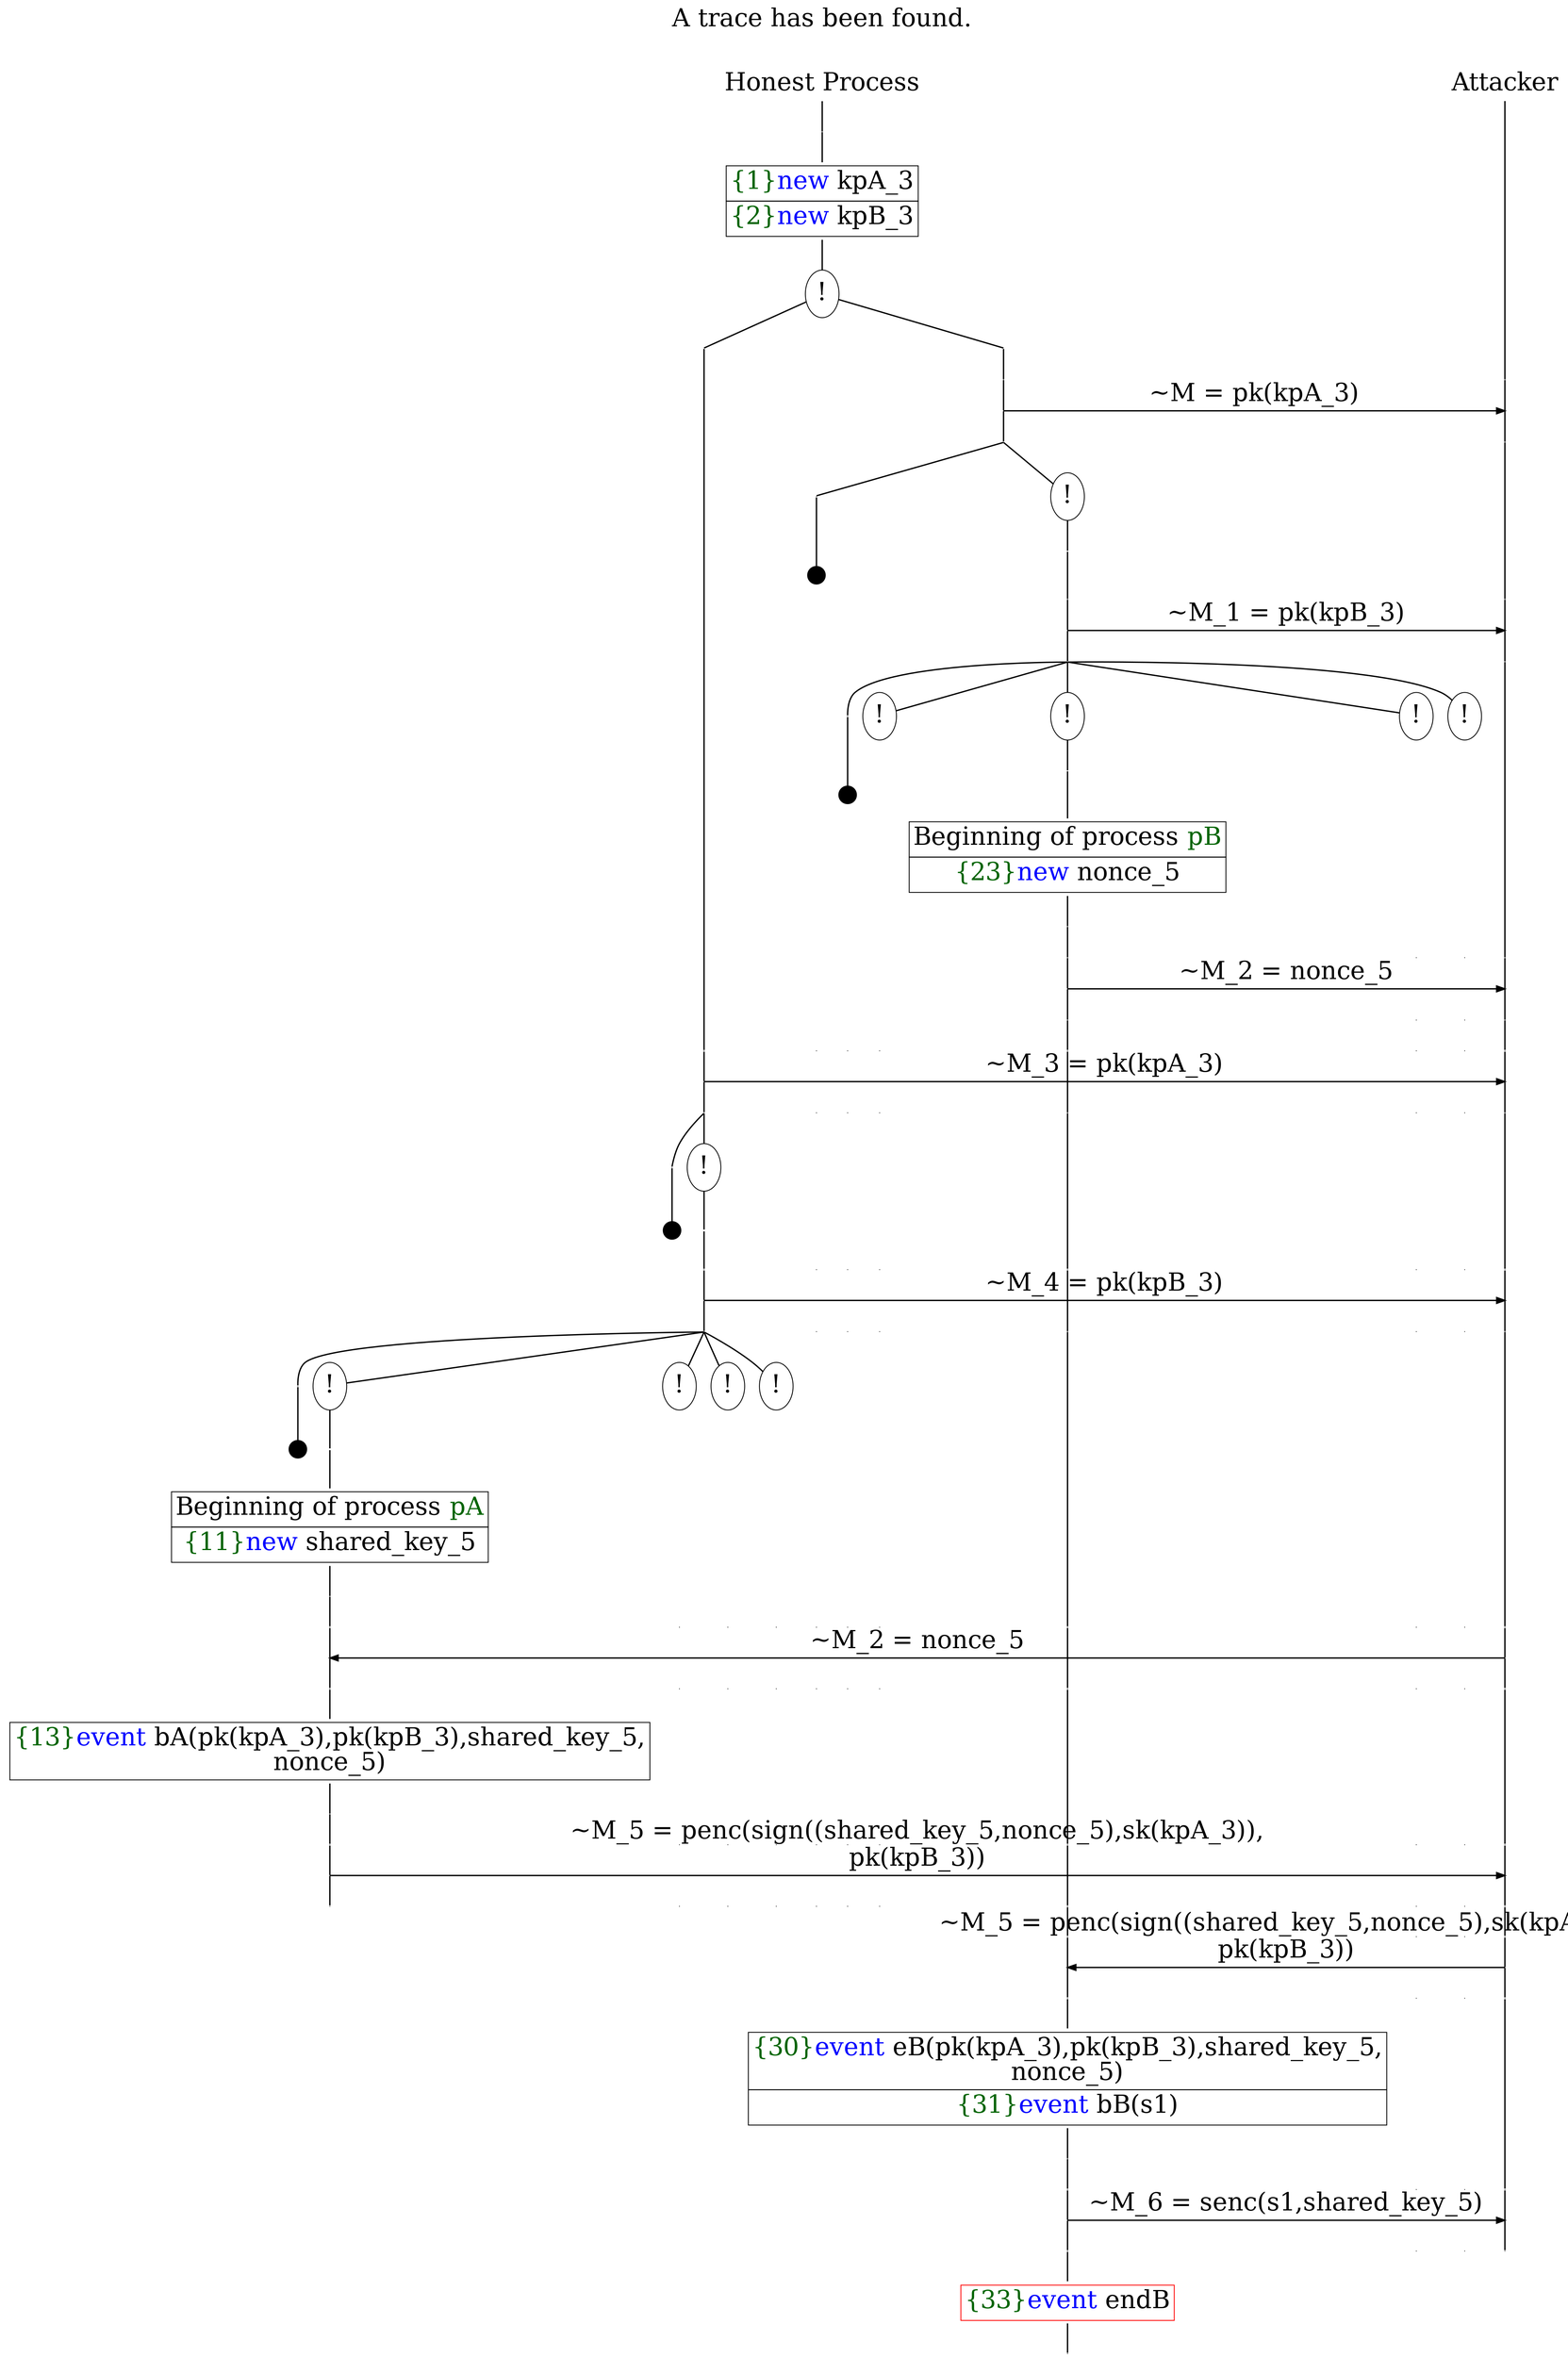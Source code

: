 digraph {
graph [ordering = out]
edge [arrowhead = none, penwidth = 1.6, fontsize = 30]
node [shape = point, width = 0, height = 0, fontsize = 30]
Trace [label = <A trace has been found.<br/>
>, shape = plaintext]
P0__0 [label = "Honest Process", shape = plaintext]
P__0 [label = "Attacker", shape = plaintext]
Trace -> P0__0 [label = "", style = invisible, weight = 100]{rank = same; P0__0 P__0}
P0__0 -> P0__1 [label = <>, weight = 100]
P0__1 -> P0__2 [label = <>, weight = 100]
P0__2 [shape = plaintext, label = <<TABLE BORDER="0" CELLBORDER="1" CELLSPACING="0" CELLPADDING="4"> <TR><TD><FONT COLOR="darkgreen">{1}</FONT><FONT COLOR="blue">new </FONT>kpA_3</TD></TR><TR><TD><FONT COLOR="darkgreen">{2}</FONT><FONT COLOR="blue">new </FONT>kpB_3</TD></TR></TABLE>>]
P0__2 -> P0__3 [label = <>, weight = 100]
P0__3 [label = "!", shape = ellipse]
{rank = same; P0_1__3 P0_0__3}
P0_1__3 [label = "", fixedsize = false, width = 0, height = 0, shape = none]
P0__3 -> P0_1__3 [label = <>]
P0_0__3 [label = "", fixedsize = false, width = 0, height = 0, shape = none]
P0__3 -> P0_0__3 [label = <>]
P0_0__3 -> P0_0__4 [label = <>, weight = 100]
P__0 -> P__1 [label = <>, weight = 100]
{rank = same; P__1 P0_0__4}
P0_0__4 -> P0_0__5 [label = <>, weight = 100]
P__1 -> P__2 [label = <>, weight = 100]
{rank = same; P__2 P0_0__5}
P0_0__5 -> P__2 [label = <~M = pk(kpA_3)>, arrowhead = normal]
P0_0__5 -> P0_0__6 [label = <>, weight = 100]
P__2 -> P__3 [label = <>, weight = 100]
{rank = same; P__3 P0_0__6}
/*RPar */
P0_0__6 -> P0_0_1__6 [label = <>]
P0_0__6 -> P0_0_0__6 [label = <>]
P0_0__6 [label = "", fixedsize = false, width = 0, height = 0, shape = none]
{rank = same; P0_0_0__6 P0_0_1__6}
P0_0_0__6 [label = "!", shape = ellipse]
P0_0_0_0__6 [label = "", fixedsize = false, width = 0, height = 0, shape = none]
P0_0_0__6 -> P0_0_0_0__6 [label = <>, weight = 100]
P0_0_0_0__6 -> P0_0_0_0__7 [label = <>, weight = 100]
P__3 -> P__4 [label = <>, weight = 100]
{rank = same; P__4 P0_0_0_0__7}
P0_0_0_0__7 -> P0_0_0_0__8 [label = <>, weight = 100]
P__4 -> P__5 [label = <>, weight = 100]
{rank = same; P__5 P0_0_0_0__8}
P0_0_0_0__8 -> P__5 [label = <~M_1 = pk(kpB_3)>, arrowhead = normal]
P0_0_0_0__8 -> P0_0_0_0__9 [label = <>, weight = 100]
P__5 -> P__6 [label = <>, weight = 100]
{rank = same; P__6 P0_0_0_0__9}
/*RPar */
P0_0_0_0__9 -> P0_0_0_0_4__9 [label = <>]
P0_0_0_0__9 -> P0_0_0_0_3__9 [label = <>]
P0_0_0_0__9 -> P0_0_0_0_2__9 [label = <>]
P0_0_0_0__9 -> P0_0_0_0_1__9 [label = <>]
P0_0_0_0__9 -> P0_0_0_0_0__9 [label = <>]
P0_0_0_0__9 [label = "", fixedsize = false, width = 0, height = 0, shape = none]
{rank = same; P0_0_0_0_0__9 P0_0_0_0_1__9 P0_0_0_0_2__9 P0_0_0_0_3__9 P0_0_0_0_4__9}
P0_0_0_0_0__9 [label = "!", shape = ellipse]
P0_0_0_0_1__9 [label = "!", shape = ellipse]
P0_0_0_0_2__9 [label = "!", shape = ellipse]
P0_0_0_0_2_0__9 [label = "", fixedsize = false, width = 0, height = 0, shape = none]
P0_0_0_0_2__9 -> P0_0_0_0_2_0__9 [label = <>, weight = 100]
P0_0_0_0_2_0__9 -> P0_0_0_0_2_0__10 [label = <>, weight = 100]
P0_0_0_0_2_0__10 [shape = plaintext, label = <<TABLE BORDER="0" CELLBORDER="1" CELLSPACING="0" CELLPADDING="4"> <TR><TD>Beginning of process <FONT COLOR="darkgreen">pB</FONT></TD></TR><TR><TD><FONT COLOR="darkgreen">{23}</FONT><FONT COLOR="blue">new </FONT>nonce_5</TD></TR></TABLE>>]
P0_0_0_0_2_0__10 -> P0_0_0_0_2_0__11 [label = <>, weight = 100]
P0_0_0_0_2_0__11 -> P0_0_0_0_2_0__12 [label = <>, weight = 100]
P0_0_0_0_1__10 [label = "", style = invisible]
P0_0_0_0_1__9 -> P0_0_0_0_1__10 [label = <>, weight = 100, style = invisible]
P0_0_0_0_0__10 [label = "", style = invisible]
P0_0_0_0_0__9 -> P0_0_0_0_0__10 [label = <>, weight = 100, style = invisible]
P__6 -> P__7 [label = <>, weight = 100]
{rank = same; P__7 P0_0_0_0_0__10 P0_0_0_0_1__10 P0_0_0_0_2_0__12}
P0_0_0_0_2_0__12 -> P0_0_0_0_2_0__13 [label = <>, weight = 100]
P__7 -> P__8 [label = <>, weight = 100]
{rank = same; P__8 P0_0_0_0_2_0__13}
P0_0_0_0_2_0__13 -> P__8 [label = <~M_2 = nonce_5>, arrowhead = normal]
P0_0_0_0_2_0__13 -> P0_0_0_0_2_0__14 [label = <>, weight = 100]
P0_0_0_0_1__11 [label = "", style = invisible]
P0_0_0_0_1__10 -> P0_0_0_0_1__11 [label = <>, weight = 100, style = invisible]
P0_0_0_0_0__11 [label = "", style = invisible]
P0_0_0_0_0__10 -> P0_0_0_0_0__11 [label = <>, weight = 100, style = invisible]
P__8 -> P__9 [label = <>, weight = 100]
{rank = same; P__9 P0_0_0_0_0__11 P0_0_0_0_1__11 P0_0_0_0_2_0__14}
P0_0_0_0_3__9 [label = "!", shape = ellipse]
P0_0_0_0_4__10 [label = "", width = 0.3, height = 0.3]
P0_0_0_0_4__9 -> P0_0_0_0_4__10 [label = <>, weight = 100]
P0_0_1__7 [label = "", width = 0.3, height = 0.3]
P0_0_1__6 -> P0_0_1__7 [label = <>, weight = 100]
P0_1__3 -> P0_1__4 [label = <>, weight = 100]
P0_0_1__8 [label = "", style = invisible]
P0_0_1__7 -> P0_0_1__8 [label = <>, weight = 100, style = invisible]
P0_0_0_0_4__11 [label = "", style = invisible]
P0_0_0_0_4__10 -> P0_0_0_0_4__11 [label = <>, weight = 100, style = invisible]
P0_0_0_0_3__10 [label = "", style = invisible]
P0_0_0_0_3__9 -> P0_0_0_0_3__10 [label = <>, weight = 100, style = invisible]
P0_0_0_0_2_0__14 -> P0_0_0_0_2_0__15 [label = <>, weight = 100]
P0_0_0_0_1__12 [label = "", style = invisible]
P0_0_0_0_1__11 -> P0_0_0_0_1__12 [label = <>, weight = 100, style = invisible]
P0_0_0_0_0__12 [label = "", style = invisible]
P0_0_0_0_0__11 -> P0_0_0_0_0__12 [label = <>, weight = 100, style = invisible]
P__9 -> P__10 [label = <>, weight = 100]
{rank = same; P__10 P0_0_0_0_0__12 P0_0_0_0_1__12 P0_0_0_0_2_0__15 P0_0_0_0_3__10 P0_0_0_0_4__11 P0_0_1__8 P0_1__4}
P0_1__4 -> P0_1__5 [label = <>, weight = 100]
P__10 -> P__11 [label = <>, weight = 100]
{rank = same; P__11 P0_1__5}
P0_1__5 -> P__11 [label = <~M_3 = pk(kpA_3)>, arrowhead = normal]
P0_1__5 -> P0_1__6 [label = <>, weight = 100]
P0_0_1__9 [label = "", style = invisible]
P0_0_1__8 -> P0_0_1__9 [label = <>, weight = 100, style = invisible]
P0_0_0_0_4__12 [label = "", style = invisible]
P0_0_0_0_4__11 -> P0_0_0_0_4__12 [label = <>, weight = 100, style = invisible]
P0_0_0_0_3__11 [label = "", style = invisible]
P0_0_0_0_3__10 -> P0_0_0_0_3__11 [label = <>, weight = 100, style = invisible]
P0_0_0_0_2_0__15 -> P0_0_0_0_2_0__16 [label = <>, weight = 100]
P0_0_0_0_1__13 [label = "", style = invisible]
P0_0_0_0_1__12 -> P0_0_0_0_1__13 [label = <>, weight = 100, style = invisible]
P0_0_0_0_0__13 [label = "", style = invisible]
P0_0_0_0_0__12 -> P0_0_0_0_0__13 [label = <>, weight = 100, style = invisible]
P__11 -> P__12 [label = <>, weight = 100]
{rank = same; P__12 P0_0_0_0_0__13 P0_0_0_0_1__13 P0_0_0_0_2_0__16 P0_0_0_0_3__11 P0_0_0_0_4__12 P0_0_1__9 P0_1__6}
/*RPar */
P0_1__6 -> P0_1_1__6 [label = <>]
P0_1__6 -> P0_1_0__6 [label = <>]
P0_1__6 [label = "", fixedsize = false, width = 0, height = 0, shape = none]
{rank = same; P0_1_0__6 P0_1_1__6}
P0_1_0__6 [label = "!", shape = ellipse]
P0_1_0_0__6 [label = "", fixedsize = false, width = 0, height = 0, shape = none]
P0_1_0__6 -> P0_1_0_0__6 [label = <>, weight = 100]
P0_1_0_0__6 -> P0_1_0_0__7 [label = <>, weight = 100]
P0_0_1__10 [label = "", style = invisible]
P0_0_1__9 -> P0_0_1__10 [label = <>, weight = 100, style = invisible]
P0_0_0_0_4__13 [label = "", style = invisible]
P0_0_0_0_4__12 -> P0_0_0_0_4__13 [label = <>, weight = 100, style = invisible]
P0_0_0_0_3__12 [label = "", style = invisible]
P0_0_0_0_3__11 -> P0_0_0_0_3__12 [label = <>, weight = 100, style = invisible]
P0_0_0_0_2_0__16 -> P0_0_0_0_2_0__17 [label = <>, weight = 100]
P0_0_0_0_1__14 [label = "", style = invisible]
P0_0_0_0_1__13 -> P0_0_0_0_1__14 [label = <>, weight = 100, style = invisible]
P0_0_0_0_0__14 [label = "", style = invisible]
P0_0_0_0_0__13 -> P0_0_0_0_0__14 [label = <>, weight = 100, style = invisible]
P__12 -> P__13 [label = <>, weight = 100]
{rank = same; P__13 P0_0_0_0_0__14 P0_0_0_0_1__14 P0_0_0_0_2_0__17 P0_0_0_0_3__12 P0_0_0_0_4__13 P0_0_1__10 P0_1_0_0__7}
P0_1_0_0__7 -> P0_1_0_0__8 [label = <>, weight = 100]
P__13 -> P__14 [label = <>, weight = 100]
{rank = same; P__14 P0_1_0_0__8}
P0_1_0_0__8 -> P__14 [label = <~M_4 = pk(kpB_3)>, arrowhead = normal]
P0_1_0_0__8 -> P0_1_0_0__9 [label = <>, weight = 100]
P0_0_1__11 [label = "", style = invisible]
P0_0_1__10 -> P0_0_1__11 [label = <>, weight = 100, style = invisible]
P0_0_0_0_4__14 [label = "", style = invisible]
P0_0_0_0_4__13 -> P0_0_0_0_4__14 [label = <>, weight = 100, style = invisible]
P0_0_0_0_3__13 [label = "", style = invisible]
P0_0_0_0_3__12 -> P0_0_0_0_3__13 [label = <>, weight = 100, style = invisible]
P0_0_0_0_2_0__17 -> P0_0_0_0_2_0__18 [label = <>, weight = 100]
P0_0_0_0_1__15 [label = "", style = invisible]
P0_0_0_0_1__14 -> P0_0_0_0_1__15 [label = <>, weight = 100, style = invisible]
P0_0_0_0_0__15 [label = "", style = invisible]
P0_0_0_0_0__14 -> P0_0_0_0_0__15 [label = <>, weight = 100, style = invisible]
P__14 -> P__15 [label = <>, weight = 100]
{rank = same; P__15 P0_0_0_0_0__15 P0_0_0_0_1__15 P0_0_0_0_2_0__18 P0_0_0_0_3__13 P0_0_0_0_4__14 P0_0_1__11 P0_1_0_0__9}
/*RPar */
P0_1_0_0__9 -> P0_1_0_0_4__9 [label = <>]
P0_1_0_0__9 -> P0_1_0_0_3__9 [label = <>]
P0_1_0_0__9 -> P0_1_0_0_2__9 [label = <>]
P0_1_0_0__9 -> P0_1_0_0_1__9 [label = <>]
P0_1_0_0__9 -> P0_1_0_0_0__9 [label = <>]
P0_1_0_0__9 [label = "", fixedsize = false, width = 0, height = 0, shape = none]
{rank = same; P0_1_0_0_0__9 P0_1_0_0_1__9 P0_1_0_0_2__9 P0_1_0_0_3__9 P0_1_0_0_4__9}
P0_1_0_0_0__9 [label = "!", shape = ellipse]
P0_1_0_0_1__9 [label = "!", shape = ellipse]
P0_1_0_0_2__9 [label = "!", shape = ellipse]
P0_1_0_0_3__9 [label = "!", shape = ellipse]
P0_1_0_0_3_0__9 [label = "", fixedsize = false, width = 0, height = 0, shape = none]
P0_1_0_0_3__9 -> P0_1_0_0_3_0__9 [label = <>, weight = 100]
P0_1_0_0_3_0__9 -> P0_1_0_0_3_0__10 [label = <>, weight = 100]
P0_1_0_0_3_0__10 [shape = plaintext, label = <<TABLE BORDER="0" CELLBORDER="1" CELLSPACING="0" CELLPADDING="4"> <TR><TD>Beginning of process <FONT COLOR="darkgreen">pA</FONT></TD></TR><TR><TD><FONT COLOR="darkgreen">{11}</FONT><FONT COLOR="blue">new </FONT>shared_key_5</TD></TR></TABLE>>]
P0_1_0_0_3_0__10 -> P0_1_0_0_3_0__11 [label = <>, weight = 100]
P0_1_0_0_4__10 [label = "", width = 0.3, height = 0.3]
P0_1_0_0_4__9 -> P0_1_0_0_4__10 [label = <>, weight = 100]
P0_1_1__7 [label = "", width = 0.3, height = 0.3]
P0_1_1__6 -> P0_1_1__7 [label = <>, weight = 100]
P0_1_0_0_3_0__11 -> P0_1_0_0_3_0__12 [label = <>, weight = 100]
P0_1_0_0_2__10 [label = "", style = invisible]
P0_1_0_0_2__9 -> P0_1_0_0_2__10 [label = <>, weight = 100, style = invisible]
P0_1_0_0_1__10 [label = "", style = invisible]
P0_1_0_0_1__9 -> P0_1_0_0_1__10 [label = <>, weight = 100, style = invisible]
P0_1_0_0_0__10 [label = "", style = invisible]
P0_1_0_0_0__9 -> P0_1_0_0_0__10 [label = <>, weight = 100, style = invisible]
P0_0_1__12 [label = "", style = invisible]
P0_0_1__11 -> P0_0_1__12 [label = <>, weight = 100, style = invisible]
P0_0_0_0_4__15 [label = "", style = invisible]
P0_0_0_0_4__14 -> P0_0_0_0_4__15 [label = <>, weight = 100, style = invisible]
P0_0_0_0_3__14 [label = "", style = invisible]
P0_0_0_0_3__13 -> P0_0_0_0_3__14 [label = <>, weight = 100, style = invisible]
P0_0_0_0_2_0__18 -> P0_0_0_0_2_0__19 [label = <>, weight = 100]
P0_0_0_0_1__16 [label = "", style = invisible]
P0_0_0_0_1__15 -> P0_0_0_0_1__16 [label = <>, weight = 100, style = invisible]
P0_0_0_0_0__16 [label = "", style = invisible]
P0_0_0_0_0__15 -> P0_0_0_0_0__16 [label = <>, weight = 100, style = invisible]
P__15 -> P__16 [label = <>, weight = 100]
{rank = same; P__16 P0_0_0_0_0__16 P0_0_0_0_1__16 P0_0_0_0_2_0__19 P0_0_0_0_3__14 P0_0_0_0_4__15 P0_0_1__12 P0_1_0_0_0__10 P0_1_0_0_1__10 P0_1_0_0_2__10 P0_1_0_0_3_0__12}
P0_1_0_0_3_0__12 -> P0_1_0_0_3_0__13 [label = <>, weight = 100]
P__16 -> P__17 [label = <>, weight = 100]
{rank = same; P__17 P0_1_0_0_3_0__13}
P0_1_0_0_3_0__13 -> P__17 [label = <~M_2 = nonce_5>, dir = back, arrowhead = normal]
P0_1_0_0_3_0__13 -> P0_1_0_0_3_0__14 [label = <>, weight = 100]
P0_1_0_0_2__11 [label = "", style = invisible]
P0_1_0_0_2__10 -> P0_1_0_0_2__11 [label = <>, weight = 100, style = invisible]
P0_1_0_0_1__11 [label = "", style = invisible]
P0_1_0_0_1__10 -> P0_1_0_0_1__11 [label = <>, weight = 100, style = invisible]
P0_1_0_0_0__11 [label = "", style = invisible]
P0_1_0_0_0__10 -> P0_1_0_0_0__11 [label = <>, weight = 100, style = invisible]
P0_0_1__13 [label = "", style = invisible]
P0_0_1__12 -> P0_0_1__13 [label = <>, weight = 100, style = invisible]
P0_0_0_0_4__16 [label = "", style = invisible]
P0_0_0_0_4__15 -> P0_0_0_0_4__16 [label = <>, weight = 100, style = invisible]
P0_0_0_0_3__15 [label = "", style = invisible]
P0_0_0_0_3__14 -> P0_0_0_0_3__15 [label = <>, weight = 100, style = invisible]
P0_0_0_0_2_0__19 -> P0_0_0_0_2_0__20 [label = <>, weight = 100]
P0_0_0_0_1__17 [label = "", style = invisible]
P0_0_0_0_1__16 -> P0_0_0_0_1__17 [label = <>, weight = 100, style = invisible]
P0_0_0_0_0__17 [label = "", style = invisible]
P0_0_0_0_0__16 -> P0_0_0_0_0__17 [label = <>, weight = 100, style = invisible]
P__17 -> P__18 [label = <>, weight = 100]
{rank = same; P__18 P0_0_0_0_0__17 P0_0_0_0_1__17 P0_0_0_0_2_0__20 P0_0_0_0_3__15 P0_0_0_0_4__16 P0_0_1__13 P0_1_0_0_0__11 P0_1_0_0_1__11 P0_1_0_0_2__11 P0_1_0_0_3_0__14}
P0_1_0_0_3_0__14 -> P0_1_0_0_3_0__15 [label = <>, weight = 100]
P0_1_0_0_3_0__15 [shape = plaintext, label = <<TABLE BORDER="0" CELLBORDER="1" CELLSPACING="0" CELLPADDING="4"> <TR><TD><FONT COLOR="darkgreen">{13}</FONT><FONT COLOR="blue">event</FONT> bA(pk(kpA_3),pk(kpB_3),shared_key_5,<br/>
nonce_5)</TD></TR></TABLE>>]
P0_1_0_0_3_0__15 -> P0_1_0_0_3_0__16 [label = <>, weight = 100]
P0_1_0_0_3_0__16 -> P0_1_0_0_3_0__17 [label = <>, weight = 100]
P0_1_0_0_2__12 [label = "", style = invisible]
P0_1_0_0_2__11 -> P0_1_0_0_2__12 [label = <>, weight = 100, style = invisible]
P0_1_0_0_1__12 [label = "", style = invisible]
P0_1_0_0_1__11 -> P0_1_0_0_1__12 [label = <>, weight = 100, style = invisible]
P0_1_0_0_0__12 [label = "", style = invisible]
P0_1_0_0_0__11 -> P0_1_0_0_0__12 [label = <>, weight = 100, style = invisible]
P0_0_1__14 [label = "", style = invisible]
P0_0_1__13 -> P0_0_1__14 [label = <>, weight = 100, style = invisible]
P0_0_0_0_4__17 [label = "", style = invisible]
P0_0_0_0_4__16 -> P0_0_0_0_4__17 [label = <>, weight = 100, style = invisible]
P0_0_0_0_3__16 [label = "", style = invisible]
P0_0_0_0_3__15 -> P0_0_0_0_3__16 [label = <>, weight = 100, style = invisible]
P0_0_0_0_2_0__20 -> P0_0_0_0_2_0__21 [label = <>, weight = 100]
P0_0_0_0_1__18 [label = "", style = invisible]
P0_0_0_0_1__17 -> P0_0_0_0_1__18 [label = <>, weight = 100, style = invisible]
P0_0_0_0_0__18 [label = "", style = invisible]
P0_0_0_0_0__17 -> P0_0_0_0_0__18 [label = <>, weight = 100, style = invisible]
P__18 -> P__19 [label = <>, weight = 100]
{rank = same; P__19 P0_0_0_0_0__18 P0_0_0_0_1__18 P0_0_0_0_2_0__21 P0_0_0_0_3__16 P0_0_0_0_4__17 P0_0_1__14 P0_1_0_0_0__12 P0_1_0_0_1__12 P0_1_0_0_2__12 P0_1_0_0_3_0__17}
P0_1_0_0_3_0__17 -> P0_1_0_0_3_0__18 [label = <>, weight = 100]
P__19 -> P__20 [label = <>, weight = 100]
{rank = same; P__20 P0_1_0_0_3_0__18}
P0_1_0_0_3_0__18 -> P__20 [label = <~M_5 = penc(sign((shared_key_5,nonce_5),sk(kpA_3)),<br/>
pk(kpB_3))>, arrowhead = normal]
P0_1_0_0_3_0__18 -> P0_1_0_0_3_0__19 [label = <>, weight = 100]
P0_1_0_0_2__13 [label = "", style = invisible]
P0_1_0_0_2__12 -> P0_1_0_0_2__13 [label = <>, weight = 100, style = invisible]
P0_1_0_0_1__13 [label = "", style = invisible]
P0_1_0_0_1__12 -> P0_1_0_0_1__13 [label = <>, weight = 100, style = invisible]
P0_1_0_0_0__13 [label = "", style = invisible]
P0_1_0_0_0__12 -> P0_1_0_0_0__13 [label = <>, weight = 100, style = invisible]
P0_0_1__15 [label = "", style = invisible]
P0_0_1__14 -> P0_0_1__15 [label = <>, weight = 100, style = invisible]
P0_0_0_0_4__18 [label = "", style = invisible]
P0_0_0_0_4__17 -> P0_0_0_0_4__18 [label = <>, weight = 100, style = invisible]
P0_0_0_0_3__17 [label = "", style = invisible]
P0_0_0_0_3__16 -> P0_0_0_0_3__17 [label = <>, weight = 100, style = invisible]
P0_0_0_0_2_0__21 -> P0_0_0_0_2_0__22 [label = <>, weight = 100]
P0_0_0_0_1__19 [label = "", style = invisible]
P0_0_0_0_1__18 -> P0_0_0_0_1__19 [label = <>, weight = 100, style = invisible]
P0_0_0_0_0__19 [label = "", style = invisible]
P0_0_0_0_0__18 -> P0_0_0_0_0__19 [label = <>, weight = 100, style = invisible]
P__20 -> P__21 [label = <>, weight = 100]
{rank = same; P__21 P0_0_0_0_0__19 P0_0_0_0_1__19 P0_0_0_0_2_0__22 P0_0_0_0_3__17 P0_0_0_0_4__18 P0_0_1__15 P0_1_0_0_0__13 P0_1_0_0_1__13 P0_1_0_0_2__13 P0_1_0_0_3_0__19}
P0_0_0_0_2_0__22 -> P0_0_0_0_2_0__23 [label = <>, weight = 100]
P0_0_0_0_1__20 [label = "", style = invisible]
P0_0_0_0_1__19 -> P0_0_0_0_1__20 [label = <>, weight = 100, style = invisible]
P0_0_0_0_0__20 [label = "", style = invisible]
P0_0_0_0_0__19 -> P0_0_0_0_0__20 [label = <>, weight = 100, style = invisible]
P__21 -> P__22 [label = <>, weight = 100]
{rank = same; P__22 P0_0_0_0_0__20 P0_0_0_0_1__20 P0_0_0_0_2_0__23}
P0_0_0_0_2_0__23 -> P0_0_0_0_2_0__24 [label = <>, weight = 100]
P__22 -> P__23 [label = <>, weight = 100]
{rank = same; P__23 P0_0_0_0_2_0__24}
P0_0_0_0_2_0__24 -> P__23 [label = <~M_5 = penc(sign((shared_key_5,nonce_5),sk(kpA_3)),<br/>
pk(kpB_3))>, dir = back, arrowhead = normal]
P0_0_0_0_2_0__24 -> P0_0_0_0_2_0__25 [label = <>, weight = 100]
P0_0_0_0_1__21 [label = "", style = invisible]
P0_0_0_0_1__20 -> P0_0_0_0_1__21 [label = <>, weight = 100, style = invisible]
P0_0_0_0_0__21 [label = "", style = invisible]
P0_0_0_0_0__20 -> P0_0_0_0_0__21 [label = <>, weight = 100, style = invisible]
P__23 -> P__24 [label = <>, weight = 100]
{rank = same; P__24 P0_0_0_0_0__21 P0_0_0_0_1__21 P0_0_0_0_2_0__25}
P0_0_0_0_2_0__25 -> P0_0_0_0_2_0__26 [label = <>, weight = 100]
P0_0_0_0_2_0__26 [shape = plaintext, label = <<TABLE BORDER="0" CELLBORDER="1" CELLSPACING="0" CELLPADDING="4"> <TR><TD><FONT COLOR="darkgreen">{30}</FONT><FONT COLOR="blue">event</FONT> eB(pk(kpA_3),pk(kpB_3),shared_key_5,<br/>
nonce_5)</TD></TR><TR><TD><FONT COLOR="darkgreen">{31}</FONT><FONT COLOR="blue">event</FONT> bB(s1)</TD></TR></TABLE>>]
P0_0_0_0_2_0__26 -> P0_0_0_0_2_0__27 [label = <>, weight = 100]
P0_0_0_0_2_0__27 -> P0_0_0_0_2_0__28 [label = <>, weight = 100]
P0_0_0_0_1__22 [label = "", style = invisible]
P0_0_0_0_1__21 -> P0_0_0_0_1__22 [label = <>, weight = 100, style = invisible]
P0_0_0_0_0__22 [label = "", style = invisible]
P0_0_0_0_0__21 -> P0_0_0_0_0__22 [label = <>, weight = 100, style = invisible]
P__24 -> P__25 [label = <>, weight = 100]
{rank = same; P__25 P0_0_0_0_0__22 P0_0_0_0_1__22 P0_0_0_0_2_0__28}
P0_0_0_0_2_0__28 -> P0_0_0_0_2_0__29 [label = <>, weight = 100]
P__25 -> P__26 [label = <>, weight = 100]
{rank = same; P__26 P0_0_0_0_2_0__29}
P0_0_0_0_2_0__29 -> P__26 [label = <~M_6 = senc(s1,shared_key_5)>, arrowhead = normal]
P0_0_0_0_2_0__29 -> P0_0_0_0_2_0__30 [label = <>, weight = 100]
P0_0_0_0_1__23 [label = "", style = invisible]
P0_0_0_0_1__22 -> P0_0_0_0_1__23 [label = <>, weight = 100, style = invisible]
P0_0_0_0_0__23 [label = "", style = invisible]
P0_0_0_0_0__22 -> P0_0_0_0_0__23 [label = <>, weight = 100, style = invisible]
P__26 -> P__27 [label = <>, weight = 100]
{rank = same; P__27 P0_0_0_0_0__23 P0_0_0_0_1__23 P0_0_0_0_2_0__30}
P0_0_0_0_2_0__30 -> P0_0_0_0_2_0__31 [label = <>, weight = 100]
P0_0_0_0_2_0__31 [color = red, shape = plaintext, label = <<TABLE BORDER="0" CELLBORDER="1" CELLSPACING="0" CELLPADDING="4"> <TR><TD><FONT COLOR="darkgreen">{33}</FONT><FONT COLOR="blue">event</FONT> endB</TD></TR></TABLE>>]
P0_0_0_0_2_0__31 -> P0_0_0_0_2_0__32 [label = <>, weight = 100]
}